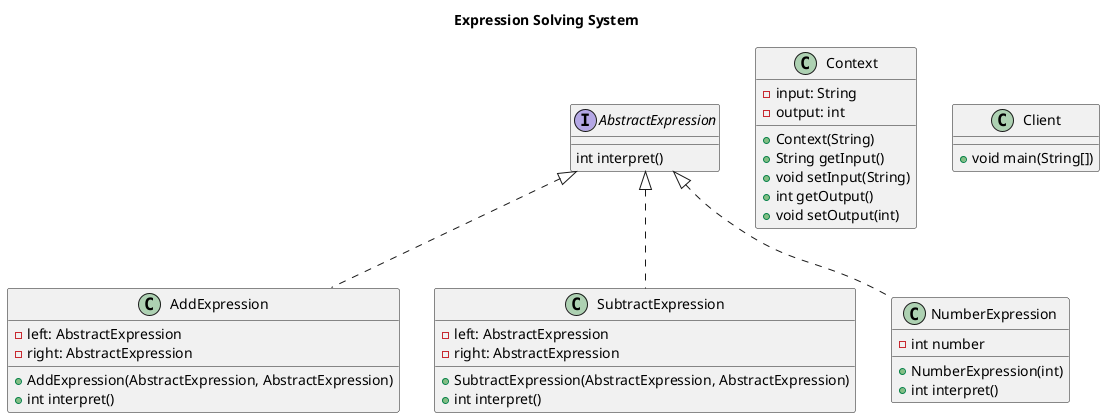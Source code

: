 @startuml CD

title Expression Solving System

interface AbstractExpression {
	int interpret()
}

class AddExpression {
	- left: AbstractExpression
	- right: AbstractExpression
	+ AddExpression(AbstractExpression, AbstractExpression)
	+ int interpret()
}

class SubtractExpression {
	- left: AbstractExpression
	- right: AbstractExpression
	+ SubtractExpression(AbstractExpression, AbstractExpression)
	+ int interpret()
}

class NumberExpression {
	- int number
	+ NumberExpression(int)
	+ int interpret()
}

class Context {
	- input: String
	- output: int
	+ Context(String)
	+ String getInput()
	+ void setInput(String)
	+ int getOutput()
	+ void setOutput(int)
}

class Client {
	+ void main(String[])
}

AbstractExpression <|.. AddExpression
AbstractExpression <|.. SubtractExpression
AbstractExpression <|.. NumberExpression

@enduml
